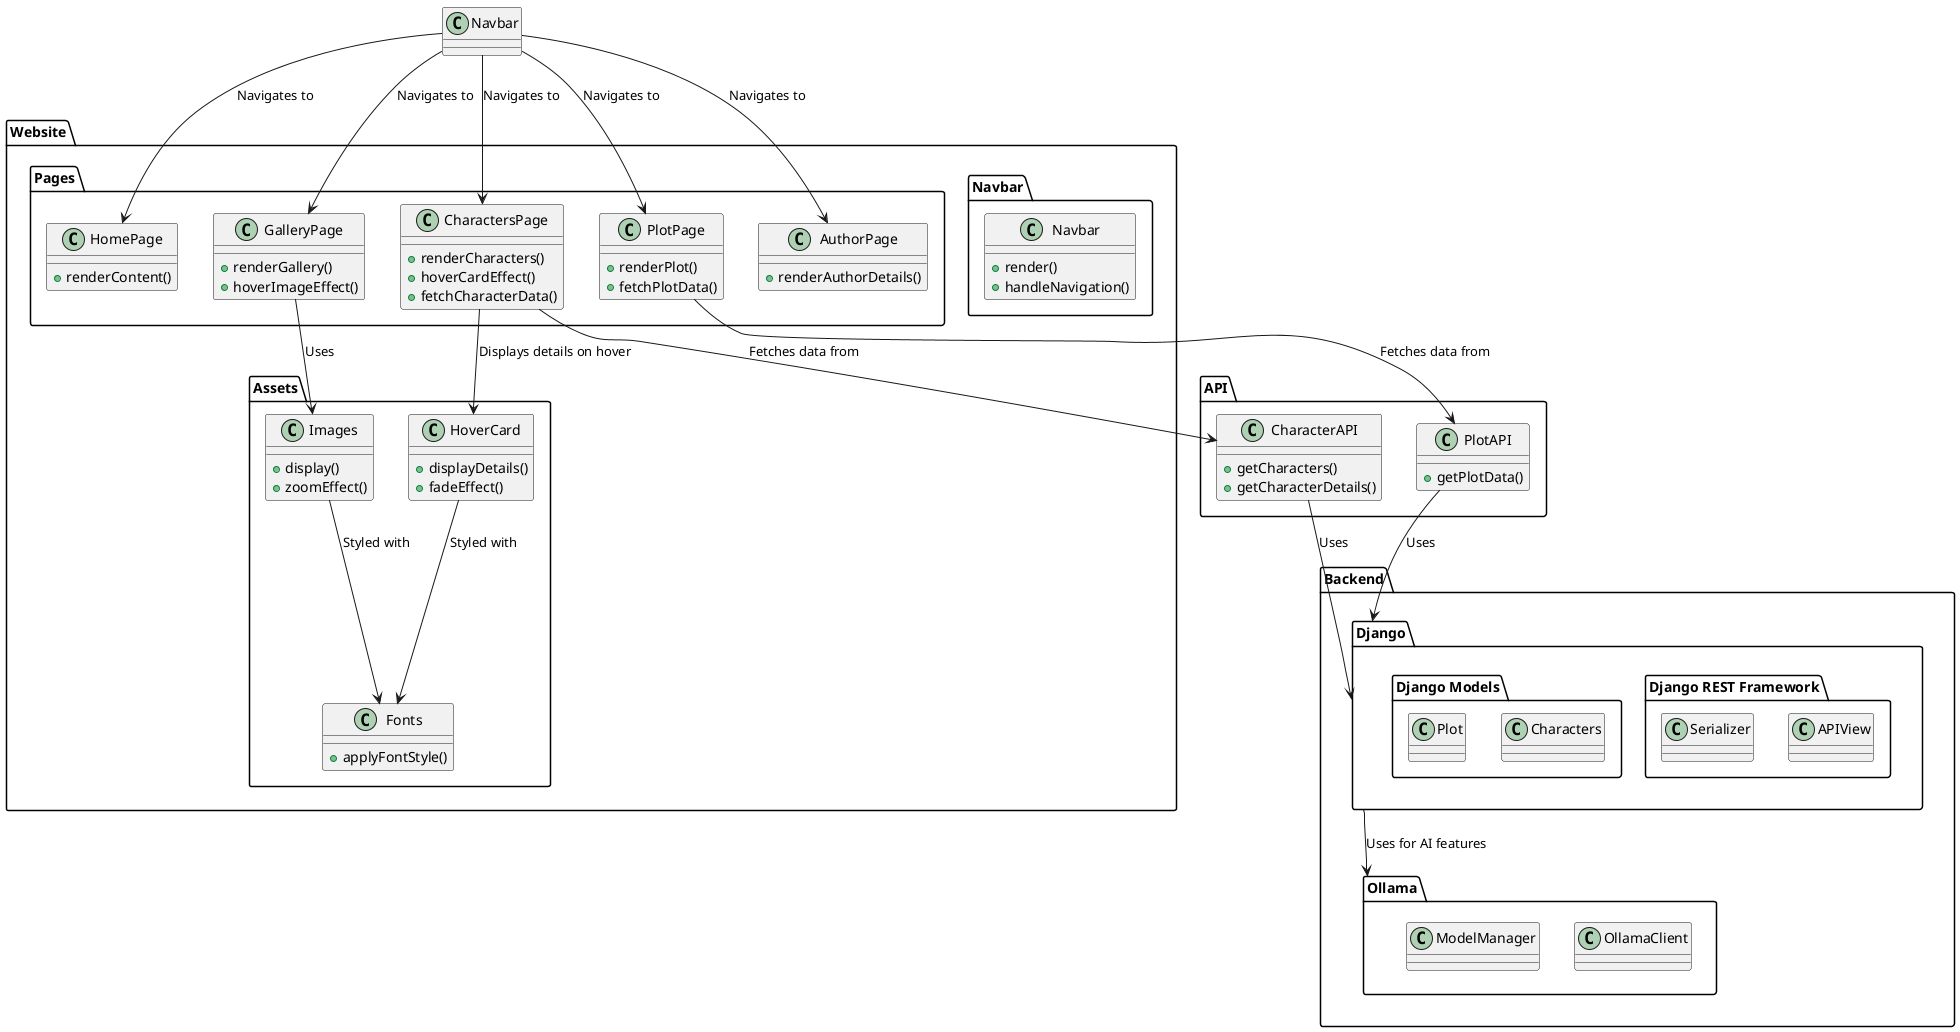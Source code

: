 @startuml
package "Backend" {
    package "Django" {
        package "Django REST Framework" {
            class APIView
            class Serializer
        }
        package "Django Models" {
            class Characters
            class Plot
        }
    }
    
    package "Ollama" {
        class OllamaClient
        class ModelManager
    }
}

package "Website" {
    package "Navbar" {
        class Navbar {
            +render()
            +handleNavigation()
        }
    }

    package "Pages" {
        class HomePage {
            +renderContent()
        }
        class PlotPage {
            +renderPlot()
            +fetchPlotData()
        }
        class CharactersPage {
            +renderCharacters()
            +hoverCardEffect()
            +fetchCharacterData()
        }
        class GalleryPage {
            +renderGallery()
            +hoverImageEffect()
        }
        class AuthorPage {
            +renderAuthorDetails()
        }
    }

    package "Assets" {
        class Images {
            +display()
            +zoomEffect()
        }
        class Fonts {
            +applyFontStyle()
        }
        class HoverCard {
            +displayDetails()
            +fadeEffect()
        }
    }
}

package "API" {
    class CharacterAPI {
        +getCharacters()
        +getCharacterDetails()
    }
    class PlotAPI {
        +getPlotData()
    }
}

Navbar --> HomePage : "Navigates to"
Navbar --> PlotPage : "Navigates to"
Navbar --> CharactersPage : "Navigates to"
Navbar --> GalleryPage : "Navigates to"
Navbar --> AuthorPage : "Navigates to"

GalleryPage --> Images : "Uses"
Images --> Fonts : "Styled with"
CharactersPage --> HoverCard : "Displays details on hover"
HoverCard --> Fonts : "Styled with"

CharactersPage --> CharacterAPI : "Fetches data from"
PlotPage --> PlotAPI : "Fetches data from"

CharacterAPI --> Django : "Uses"
PlotAPI --> Django : "Uses"
Django --> Ollama : "Uses for AI features"
@enduml
